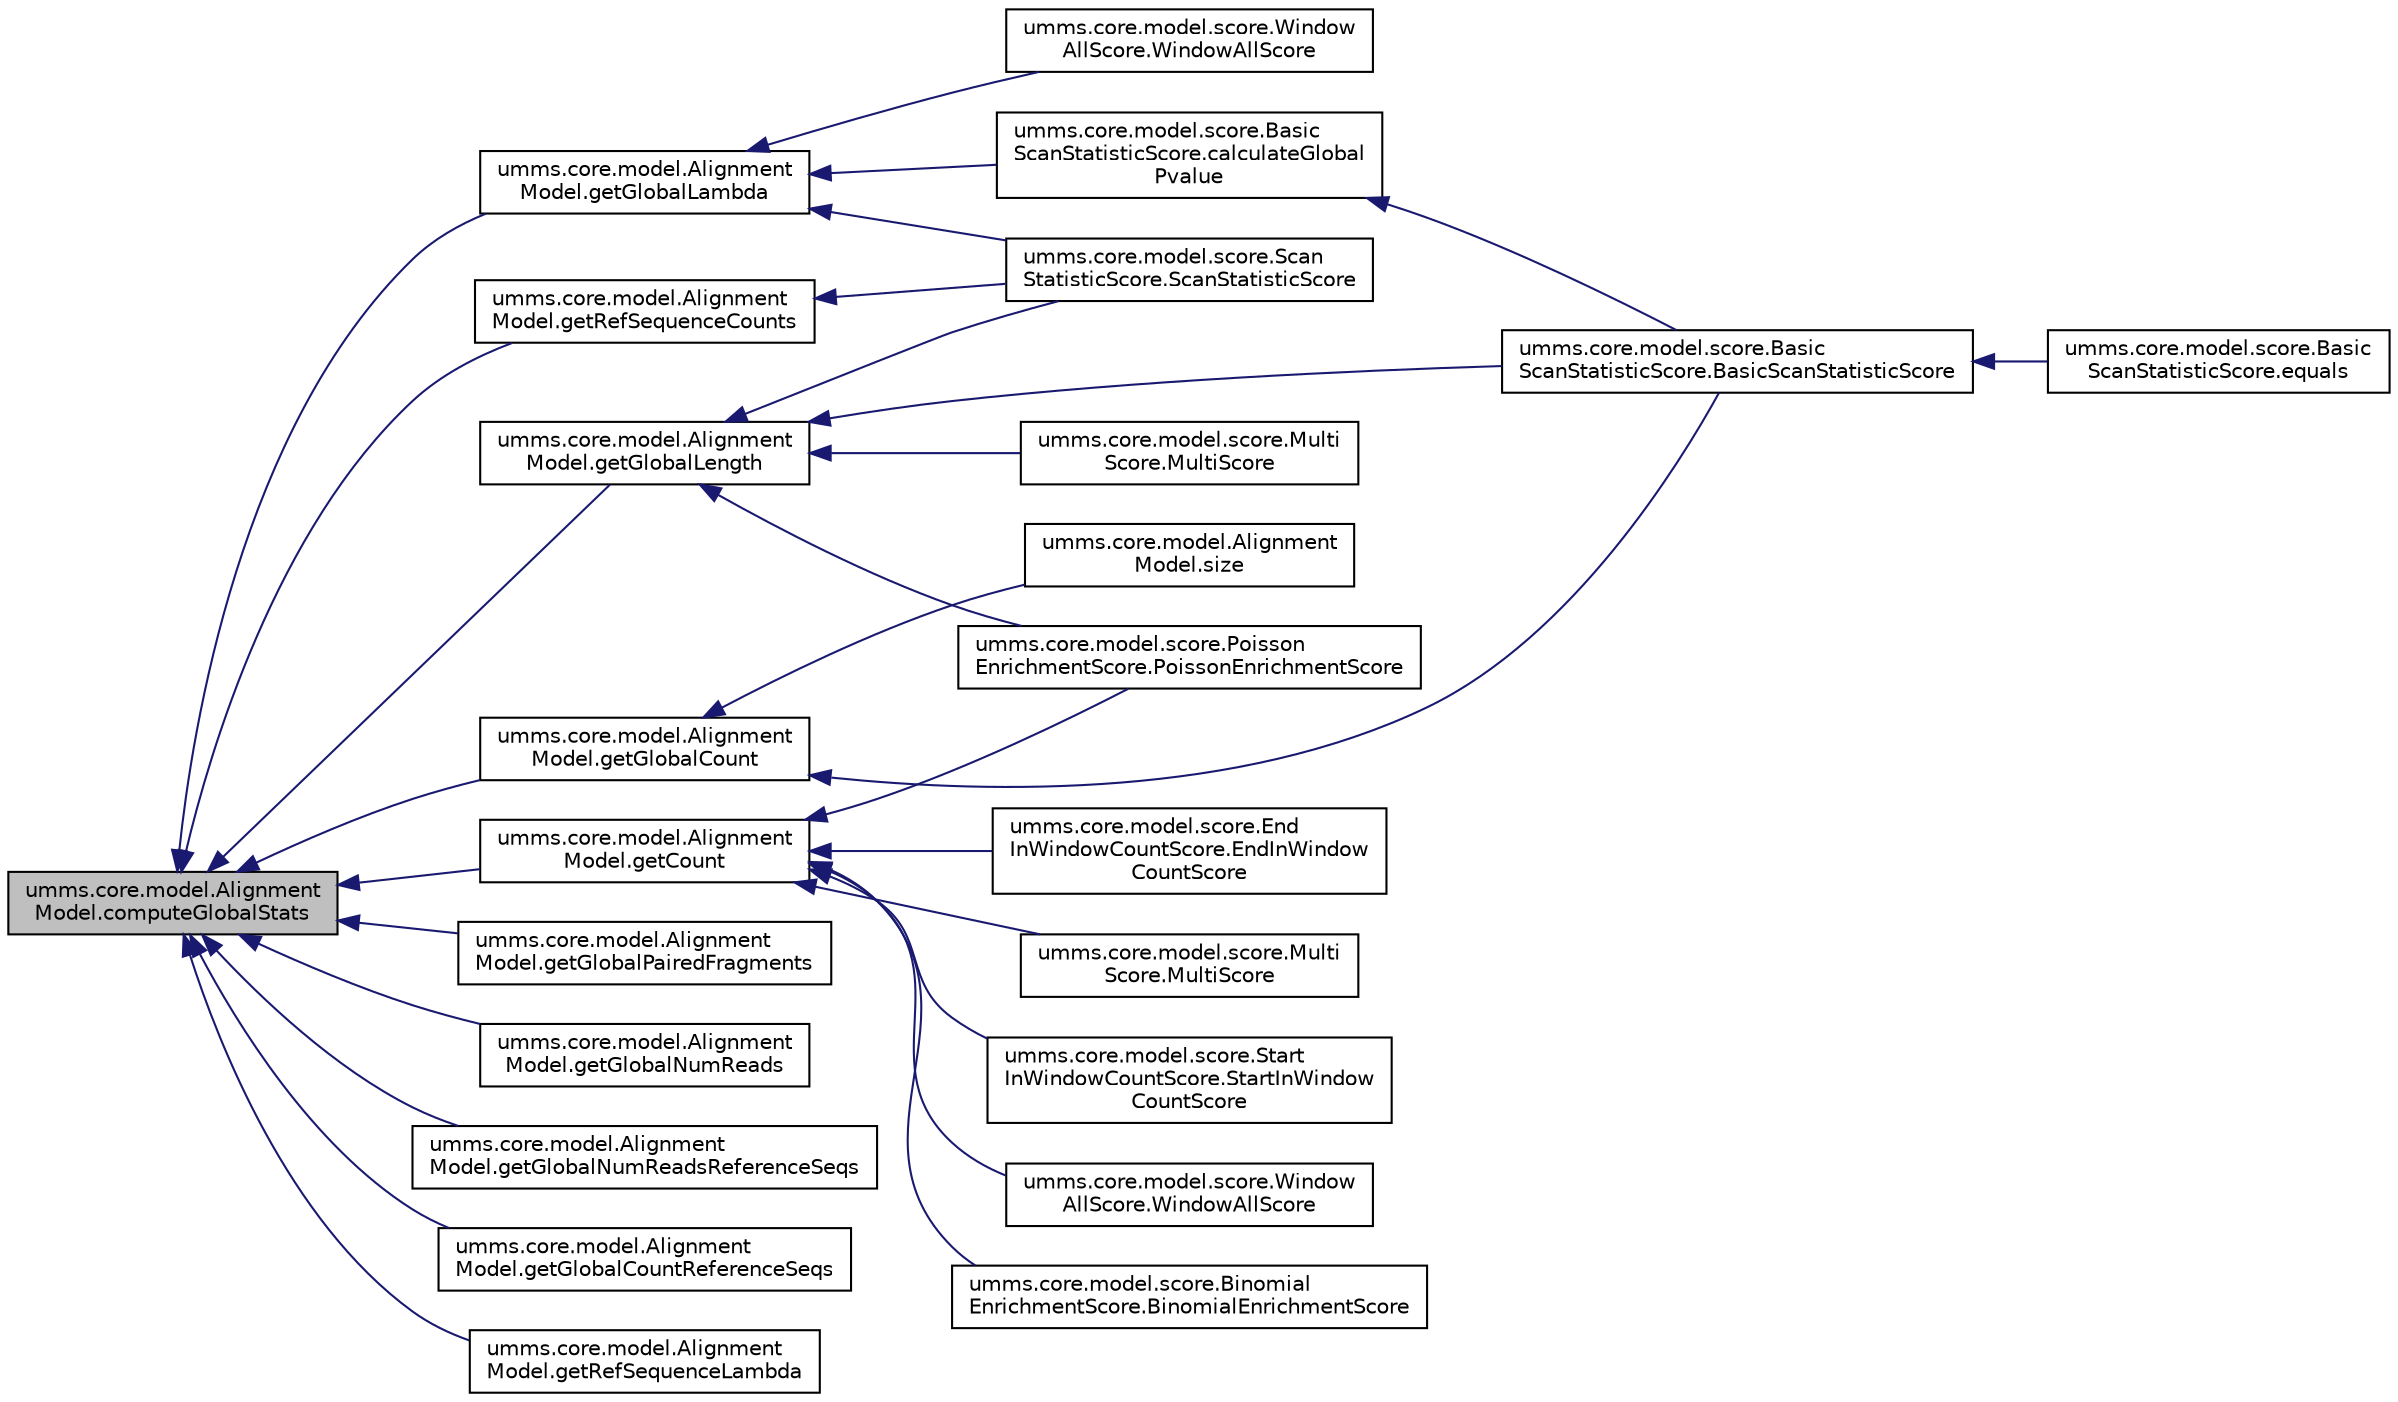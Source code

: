 digraph "umms.core.model.AlignmentModel.computeGlobalStats"
{
  edge [fontname="Helvetica",fontsize="10",labelfontname="Helvetica",labelfontsize="10"];
  node [fontname="Helvetica",fontsize="10",shape=record];
  rankdir="LR";
  Node1 [label="umms.core.model.Alignment\lModel.computeGlobalStats",height=0.2,width=0.4,color="black", fillcolor="grey75", style="filled" fontcolor="black"];
  Node1 -> Node2 [dir="back",color="midnightblue",fontsize="10",style="solid",fontname="Helvetica"];
  Node2 [label="umms.core.model.Alignment\lModel.getRefSequenceCounts",height=0.2,width=0.4,color="black", fillcolor="white", style="filled",URL="$classumms_1_1core_1_1model_1_1_alignment_model.html#a11f67951abb4648fe109809c361856d2"];
  Node2 -> Node3 [dir="back",color="midnightblue",fontsize="10",style="solid",fontname="Helvetica"];
  Node3 [label="umms.core.model.score.Scan\lStatisticScore.ScanStatisticScore",height=0.2,width=0.4,color="black", fillcolor="white", style="filled",URL="$classumms_1_1core_1_1model_1_1score_1_1_scan_statistic_score.html#a2ce362a90f26940470dc5341a904265e"];
  Node1 -> Node4 [dir="back",color="midnightblue",fontsize="10",style="solid",fontname="Helvetica"];
  Node4 [label="umms.core.model.Alignment\lModel.getCount",height=0.2,width=0.4,color="black", fillcolor="white", style="filled",URL="$classumms_1_1core_1_1model_1_1_alignment_model.html#a928a086e1ce54468cf0fd582e32f404d"];
  Node4 -> Node5 [dir="back",color="midnightblue",fontsize="10",style="solid",fontname="Helvetica"];
  Node5 [label="umms.core.model.score.Binomial\lEnrichmentScore.BinomialEnrichmentScore",height=0.2,width=0.4,color="black", fillcolor="white", style="filled",URL="$classumms_1_1core_1_1model_1_1score_1_1_binomial_enrichment_score.html#a6c32742ec3585fee33ce18af66f22d1f"];
  Node4 -> Node6 [dir="back",color="midnightblue",fontsize="10",style="solid",fontname="Helvetica"];
  Node6 [label="umms.core.model.score.End\lInWindowCountScore.EndInWindow\lCountScore",height=0.2,width=0.4,color="black", fillcolor="white", style="filled",URL="$classumms_1_1core_1_1model_1_1score_1_1_end_in_window_count_score.html#a567fee8b5894ad2366da66b2f2ebc38d"];
  Node4 -> Node7 [dir="back",color="midnightblue",fontsize="10",style="solid",fontname="Helvetica"];
  Node7 [label="umms.core.model.score.Multi\lScore.MultiScore",height=0.2,width=0.4,color="black", fillcolor="white", style="filled",URL="$classumms_1_1core_1_1model_1_1score_1_1_multi_score.html#a6f2367fd0cfea0843e86e18ed4f46dc9"];
  Node4 -> Node8 [dir="back",color="midnightblue",fontsize="10",style="solid",fontname="Helvetica"];
  Node8 [label="umms.core.model.score.Poisson\lEnrichmentScore.PoissonEnrichmentScore",height=0.2,width=0.4,color="black", fillcolor="white", style="filled",URL="$classumms_1_1core_1_1model_1_1score_1_1_poisson_enrichment_score.html#a51283d47ccb7a2c89580dff633705532"];
  Node4 -> Node9 [dir="back",color="midnightblue",fontsize="10",style="solid",fontname="Helvetica"];
  Node9 [label="umms.core.model.score.Start\lInWindowCountScore.StartInWindow\lCountScore",height=0.2,width=0.4,color="black", fillcolor="white", style="filled",URL="$classumms_1_1core_1_1model_1_1score_1_1_start_in_window_count_score.html#a8b4e82c682905d6b51301906f4c4a510"];
  Node4 -> Node10 [dir="back",color="midnightblue",fontsize="10",style="solid",fontname="Helvetica"];
  Node10 [label="umms.core.model.score.Window\lAllScore.WindowAllScore",height=0.2,width=0.4,color="black", fillcolor="white", style="filled",URL="$classumms_1_1core_1_1model_1_1score_1_1_window_all_score.html#aa20eebc9daa9c6ac43be442f2886716e"];
  Node1 -> Node11 [dir="back",color="midnightblue",fontsize="10",style="solid",fontname="Helvetica"];
  Node11 [label="umms.core.model.Alignment\lModel.getGlobalLambda",height=0.2,width=0.4,color="black", fillcolor="white", style="filled",URL="$classumms_1_1core_1_1model_1_1_alignment_model.html#a0b3aca4d1a840f1519b7bf9798b95039"];
  Node11 -> Node12 [dir="back",color="midnightblue",fontsize="10",style="solid",fontname="Helvetica"];
  Node12 [label="umms.core.model.score.Basic\lScanStatisticScore.calculateGlobal\lPvalue",height=0.2,width=0.4,color="black", fillcolor="white", style="filled",URL="$classumms_1_1core_1_1model_1_1score_1_1_basic_scan_statistic_score.html#a4f291022ecc0497ec100456fec710ec0"];
  Node12 -> Node13 [dir="back",color="midnightblue",fontsize="10",style="solid",fontname="Helvetica"];
  Node13 [label="umms.core.model.score.Basic\lScanStatisticScore.BasicScanStatisticScore",height=0.2,width=0.4,color="black", fillcolor="white", style="filled",URL="$classumms_1_1core_1_1model_1_1score_1_1_basic_scan_statistic_score.html#a0f23700e5bf6d7b275ee75acef2f64b3"];
  Node13 -> Node14 [dir="back",color="midnightblue",fontsize="10",style="solid",fontname="Helvetica"];
  Node14 [label="umms.core.model.score.Basic\lScanStatisticScore.equals",height=0.2,width=0.4,color="black", fillcolor="white", style="filled",URL="$classumms_1_1core_1_1model_1_1score_1_1_basic_scan_statistic_score.html#a66e44b834b2bcb802761d4d34ae5f25c"];
  Node11 -> Node3 [dir="back",color="midnightblue",fontsize="10",style="solid",fontname="Helvetica"];
  Node11 -> Node15 [dir="back",color="midnightblue",fontsize="10",style="solid",fontname="Helvetica"];
  Node15 [label="umms.core.model.score.Window\lAllScore.WindowAllScore",height=0.2,width=0.4,color="black", fillcolor="white", style="filled",URL="$classumms_1_1core_1_1model_1_1score_1_1_window_all_score.html#a2c189eb39c242a3e29b51f48d2f2c4b7"];
  Node1 -> Node16 [dir="back",color="midnightblue",fontsize="10",style="solid",fontname="Helvetica"];
  Node16 [label="umms.core.model.Alignment\lModel.getGlobalLength",height=0.2,width=0.4,color="black", fillcolor="white", style="filled",URL="$classumms_1_1core_1_1model_1_1_alignment_model.html#a2d0ca3da4ecfd1c131cd501cd83534bf"];
  Node16 -> Node13 [dir="back",color="midnightblue",fontsize="10",style="solid",fontname="Helvetica"];
  Node16 -> Node17 [dir="back",color="midnightblue",fontsize="10",style="solid",fontname="Helvetica"];
  Node17 [label="umms.core.model.score.Multi\lScore.MultiScore",height=0.2,width=0.4,color="black", fillcolor="white", style="filled",URL="$classumms_1_1core_1_1model_1_1score_1_1_multi_score.html#a26d349111b0da6601d08e24d3e69e393"];
  Node16 -> Node8 [dir="back",color="midnightblue",fontsize="10",style="solid",fontname="Helvetica"];
  Node16 -> Node3 [dir="back",color="midnightblue",fontsize="10",style="solid",fontname="Helvetica"];
  Node1 -> Node18 [dir="back",color="midnightblue",fontsize="10",style="solid",fontname="Helvetica"];
  Node18 [label="umms.core.model.Alignment\lModel.getGlobalPairedFragments",height=0.2,width=0.4,color="black", fillcolor="white", style="filled",URL="$classumms_1_1core_1_1model_1_1_alignment_model.html#aae475cceb8f8c8c85f7902f0a3e75e43"];
  Node1 -> Node19 [dir="back",color="midnightblue",fontsize="10",style="solid",fontname="Helvetica"];
  Node19 [label="umms.core.model.Alignment\lModel.getGlobalNumReads",height=0.2,width=0.4,color="black", fillcolor="white", style="filled",URL="$classumms_1_1core_1_1model_1_1_alignment_model.html#a6efebb99d6bf0d6eeca5059f81384fcf"];
  Node1 -> Node20 [dir="back",color="midnightblue",fontsize="10",style="solid",fontname="Helvetica"];
  Node20 [label="umms.core.model.Alignment\lModel.getGlobalNumReadsReferenceSeqs",height=0.2,width=0.4,color="black", fillcolor="white", style="filled",URL="$classumms_1_1core_1_1model_1_1_alignment_model.html#a100151cc831e5ac822dd97c04f5e7773"];
  Node1 -> Node21 [dir="back",color="midnightblue",fontsize="10",style="solid",fontname="Helvetica"];
  Node21 [label="umms.core.model.Alignment\lModel.getGlobalCount",height=0.2,width=0.4,color="black", fillcolor="white", style="filled",URL="$classumms_1_1core_1_1model_1_1_alignment_model.html#a1f2e9cd52c3f45ee20663e44bbe0fb37"];
  Node21 -> Node22 [dir="back",color="midnightblue",fontsize="10",style="solid",fontname="Helvetica"];
  Node22 [label="umms.core.model.Alignment\lModel.size",height=0.2,width=0.4,color="black", fillcolor="white", style="filled",URL="$classumms_1_1core_1_1model_1_1_alignment_model.html#aaf519a6b3dfe9f486e96704d21b07e91"];
  Node21 -> Node13 [dir="back",color="midnightblue",fontsize="10",style="solid",fontname="Helvetica"];
  Node1 -> Node23 [dir="back",color="midnightblue",fontsize="10",style="solid",fontname="Helvetica"];
  Node23 [label="umms.core.model.Alignment\lModel.getGlobalCountReferenceSeqs",height=0.2,width=0.4,color="black", fillcolor="white", style="filled",URL="$classumms_1_1core_1_1model_1_1_alignment_model.html#a8371e9ed5766760c3f78ba545b006f57"];
  Node1 -> Node24 [dir="back",color="midnightblue",fontsize="10",style="solid",fontname="Helvetica"];
  Node24 [label="umms.core.model.Alignment\lModel.getRefSequenceLambda",height=0.2,width=0.4,color="black", fillcolor="white", style="filled",URL="$classumms_1_1core_1_1model_1_1_alignment_model.html#ad2ca51fe2918d5a556aaa72fd0372e72"];
}
